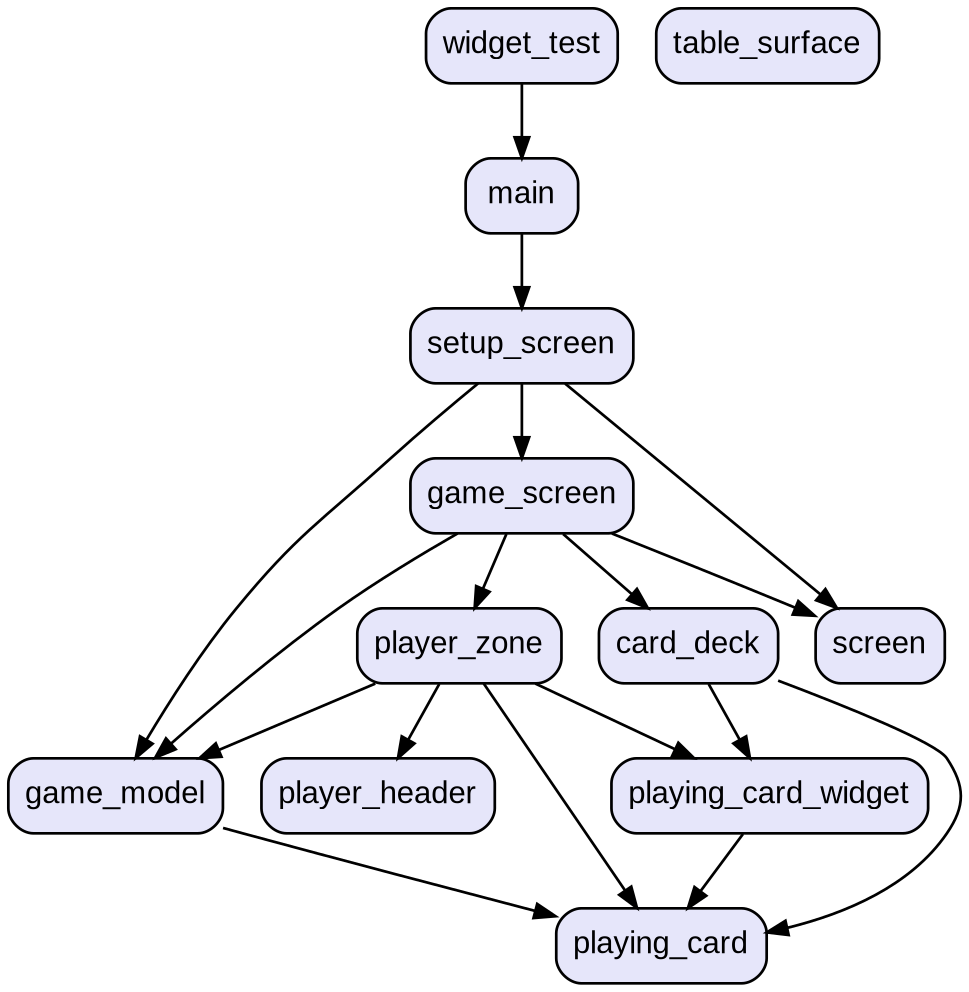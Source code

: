 digraph "" {
  graph [style=rounded fontname="Arial Black" fontsize=13 penwidth=2.6];
  node [shape=rect style="filled,rounded" fontname=Arial fontsize=15 fillcolor=Lavender penwidth=1.3];
  edge [penwidth=1.3];
  "/lib/game_model.dart" [label="game_model"];
  "/lib/main.dart" [label="main"];
  "/lib/screens/game_screen.dart" [label="game_screen"];
  "/lib/screens/setup_screen.dart" [label="setup_screen"];
  "/lib/widgets/card_deck.dart" [label="card_deck"];
  "/lib/widgets/player_header.dart" [label="player_header"];
  "/lib/widgets/player_zone.dart" [label="player_zone"];
  "/lib/widgets/playing_card.dart" [label="playing_card"];
  "/lib/widgets/playing_card_widget.dart" [label="playing_card_widget"];
  "/lib/widgets/screen.dart" [label="screen"];
  "/lib/widgets/table_surface.dart" [label="table_surface"];
  "/test/widget_test.dart" [label="widget_test"];
  "/lib/game_model.dart" -> "/lib/widgets/playing_card.dart";
  "/lib/main.dart" -> "/lib/screens/setup_screen.dart";
  "/lib/screens/game_screen.dart" -> "/lib/widgets/card_deck.dart";
  "/lib/screens/game_screen.dart" -> "/lib/widgets/player_zone.dart";
  "/lib/screens/game_screen.dart" -> "/lib/widgets/screen.dart";
  "/lib/screens/game_screen.dart" -> "/lib/game_model.dart";
  "/lib/screens/setup_screen.dart" -> "/lib/game_model.dart";
  "/lib/screens/setup_screen.dart" -> "/lib/screens/game_screen.dart";
  "/lib/screens/setup_screen.dart" -> "/lib/widgets/screen.dart";
  "/lib/widgets/card_deck.dart" -> "/lib/widgets/playing_card.dart";
  "/lib/widgets/card_deck.dart" -> "/lib/widgets/playing_card_widget.dart";
  "/lib/widgets/player_zone.dart" -> "/lib/game_model.dart";
  "/lib/widgets/player_zone.dart" -> "/lib/widgets/player_header.dart";
  "/lib/widgets/player_zone.dart" -> "/lib/widgets/playing_card.dart";
  "/lib/widgets/player_zone.dart" -> "/lib/widgets/playing_card_widget.dart";
  "/lib/widgets/playing_card_widget.dart" -> "/lib/widgets/playing_card.dart";
  "/test/widget_test.dart" -> "/lib/main.dart";
}
